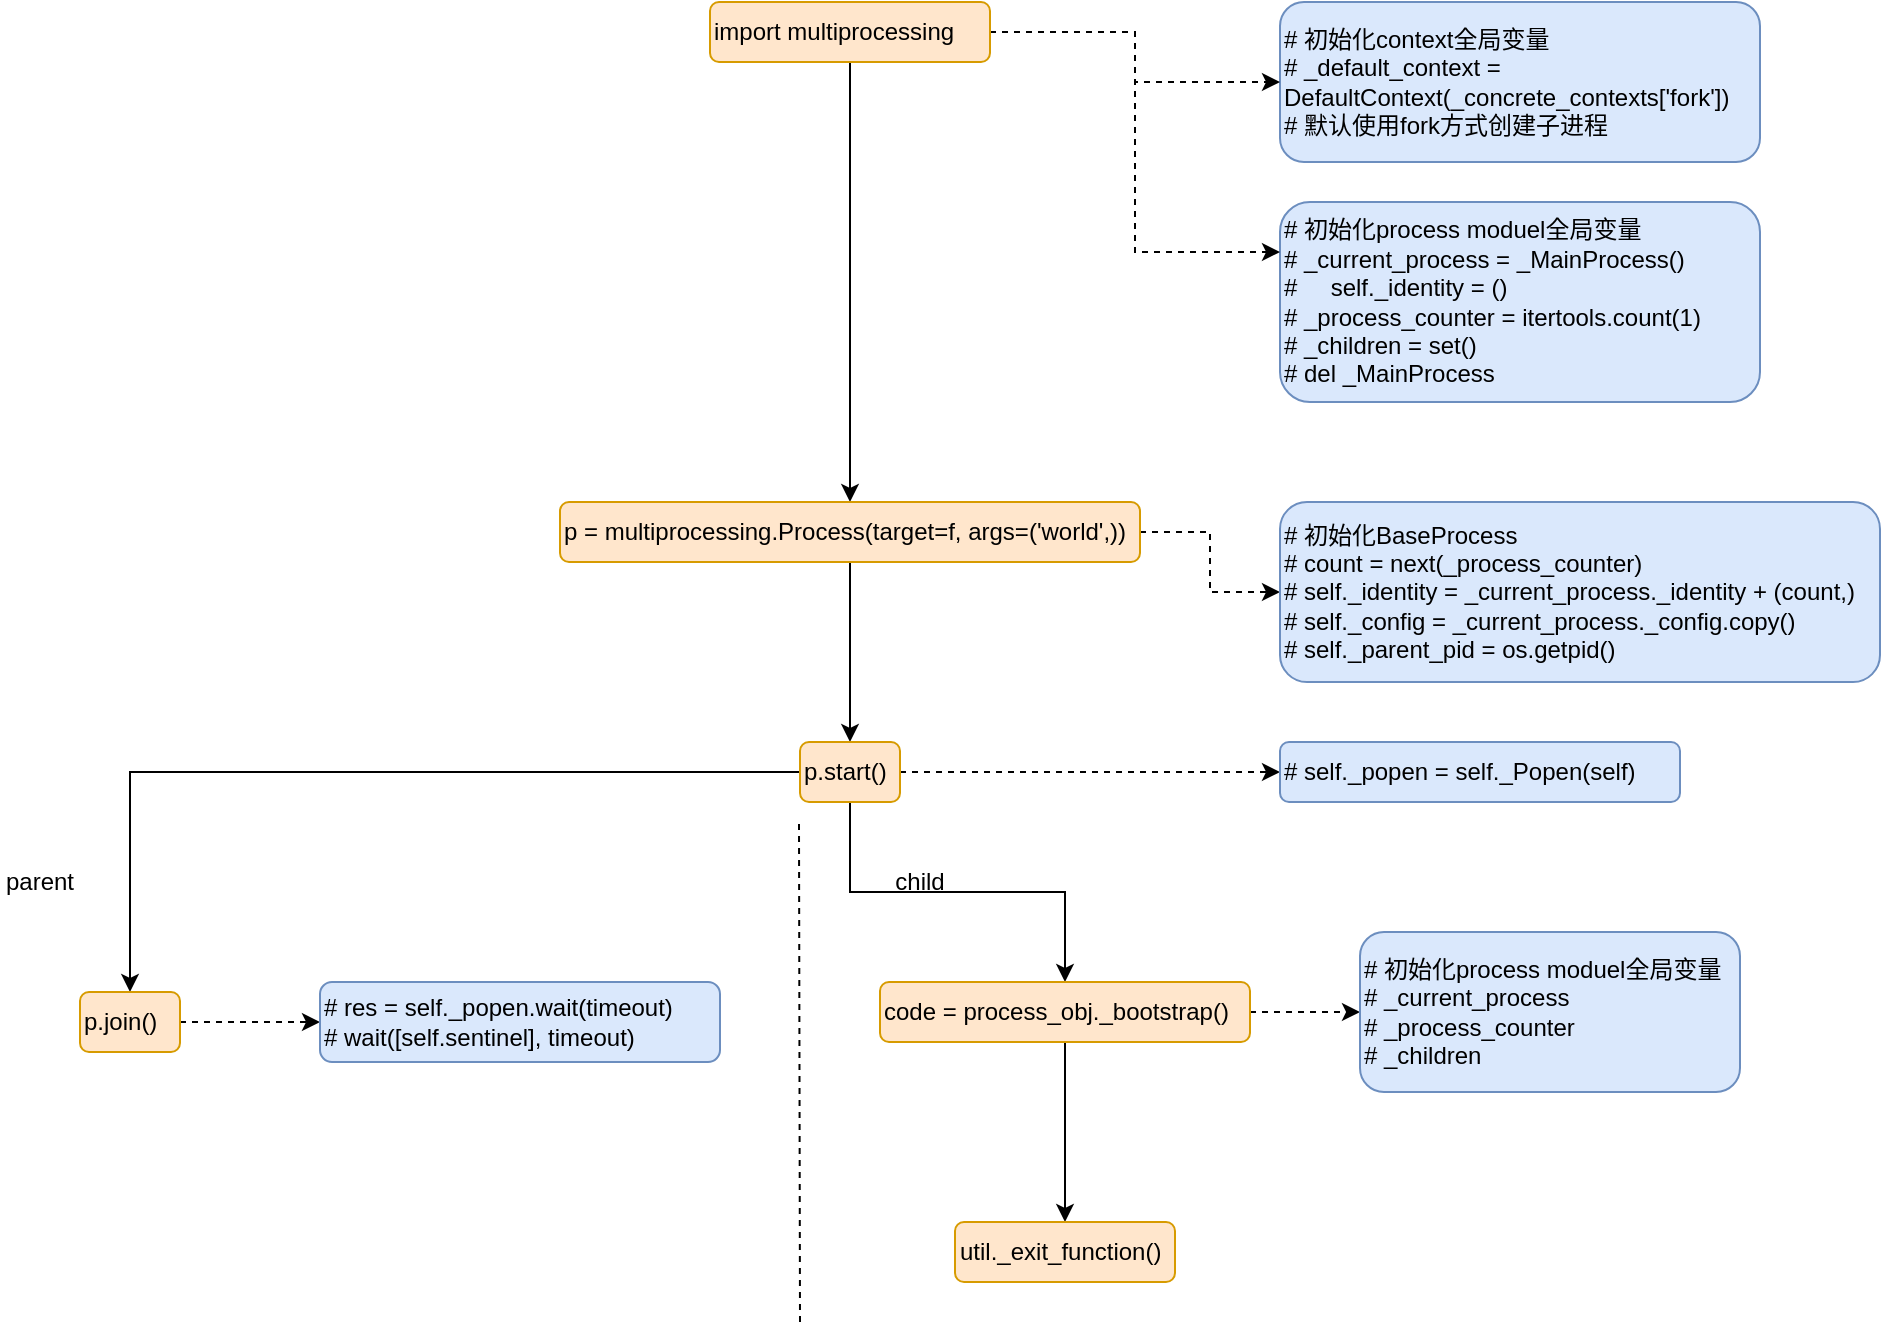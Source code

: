 <mxfile pages="1" version="11.2.5" type="device"><diagram id="03MghhJWdOX_0huFTc74" name="Page-1"><mxGraphModel dx="1956" dy="862" grid="1" gridSize="10" guides="1" tooltips="1" connect="1" arrows="1" fold="1" page="1" pageScale="1" pageWidth="850" pageHeight="1100" math="0" shadow="0"><root><mxCell id="0"/><mxCell id="1" parent="0"/><mxCell id="xFC0rEvO9GY3UEVgxLpt-2" value="&lt;div&gt;&lt;span&gt;# 初始化context全局变量&lt;/span&gt;&lt;br&gt;&lt;/div&gt;&lt;div&gt;# _default_context = DefaultContext(_concrete_contexts['fork'])&lt;/div&gt;&lt;div&gt;# 默认使用fork方式创建子进程&lt;/div&gt;" style="rounded=1;whiteSpace=wrap;html=1;align=left;fillColor=#dae8fc;strokeColor=#6c8ebf;" parent="1" vertex="1"><mxGeometry x="480" y="110" width="240" height="80" as="geometry"/></mxCell><mxCell id="xFC0rEvO9GY3UEVgxLpt-3" value="&lt;div&gt;# 初始化process moduel全局变量&lt;/div&gt;&lt;div&gt;# _current_process = _MainProcess()&lt;/div&gt;&lt;div&gt;#&amp;nbsp; &amp;nbsp; &amp;nbsp;self._identity = ()&lt;/div&gt;&lt;div&gt;# _process_counter = itertools.count(1)&lt;/div&gt;&lt;div&gt;# _children = set()&lt;/div&gt;&lt;div&gt;# del _MainProcess&lt;/div&gt;" style="rounded=1;whiteSpace=wrap;html=1;align=left;fillColor=#dae8fc;strokeColor=#6c8ebf;" parent="1" vertex="1"><mxGeometry x="480" y="210" width="240" height="100" as="geometry"/></mxCell><mxCell id="xFC0rEvO9GY3UEVgxLpt-10" style="edgeStyle=orthogonalEdgeStyle;rounded=0;orthogonalLoop=1;jettySize=auto;html=1;" parent="1" source="xFC0rEvO9GY3UEVgxLpt-4" target="xFC0rEvO9GY3UEVgxLpt-5" edge="1"><mxGeometry relative="1" as="geometry"/></mxCell><mxCell id="xFC0rEvO9GY3UEVgxLpt-18" style="edgeStyle=orthogonalEdgeStyle;rounded=0;orthogonalLoop=1;jettySize=auto;html=1;dashed=1;" parent="1" source="xFC0rEvO9GY3UEVgxLpt-4" target="xFC0rEvO9GY3UEVgxLpt-2" edge="1"><mxGeometry relative="1" as="geometry"/></mxCell><mxCell id="xFC0rEvO9GY3UEVgxLpt-19" style="edgeStyle=orthogonalEdgeStyle;rounded=0;orthogonalLoop=1;jettySize=auto;html=1;entryX=0;entryY=0.25;entryDx=0;entryDy=0;dashed=1;" parent="1" source="xFC0rEvO9GY3UEVgxLpt-4" target="xFC0rEvO9GY3UEVgxLpt-3" edge="1"><mxGeometry relative="1" as="geometry"/></mxCell><mxCell id="xFC0rEvO9GY3UEVgxLpt-4" value="import multiprocessing" style="rounded=1;whiteSpace=wrap;html=1;align=left;fillColor=#ffe6cc;strokeColor=#d79b00;" parent="1" vertex="1"><mxGeometry x="195" y="110" width="140" height="30" as="geometry"/></mxCell><mxCell id="xFC0rEvO9GY3UEVgxLpt-9" style="edgeStyle=orthogonalEdgeStyle;rounded=0;orthogonalLoop=1;jettySize=auto;html=1;" parent="1" source="xFC0rEvO9GY3UEVgxLpt-5" target="xFC0rEvO9GY3UEVgxLpt-7" edge="1"><mxGeometry relative="1" as="geometry"/></mxCell><mxCell id="xFC0rEvO9GY3UEVgxLpt-20" style="edgeStyle=orthogonalEdgeStyle;rounded=0;orthogonalLoop=1;jettySize=auto;html=1;dashed=1;" parent="1" source="xFC0rEvO9GY3UEVgxLpt-5" target="xFC0rEvO9GY3UEVgxLpt-6" edge="1"><mxGeometry relative="1" as="geometry"/></mxCell><mxCell id="xFC0rEvO9GY3UEVgxLpt-5" value="p = multiprocessing.Process(target=f, args=('world',))" style="rounded=1;whiteSpace=wrap;html=1;align=left;fillColor=#ffe6cc;strokeColor=#d79b00;" parent="1" vertex="1"><mxGeometry x="120" y="360" width="290" height="30" as="geometry"/></mxCell><mxCell id="xFC0rEvO9GY3UEVgxLpt-6" value="&lt;div&gt;# 初始化BaseProcess&lt;/div&gt;&lt;div&gt;# count = next(_process_counter)&lt;/div&gt;&lt;div&gt;# self._identity = _current_process._identity + (count,)&lt;/div&gt;&lt;div&gt;# self._config = _current_process._config.copy()&lt;/div&gt;&lt;div&gt;# self._parent_pid = os.getpid()&lt;/div&gt;" style="rounded=1;whiteSpace=wrap;html=1;align=left;fillColor=#dae8fc;strokeColor=#6c8ebf;" parent="1" vertex="1"><mxGeometry x="480" y="360" width="300" height="90" as="geometry"/></mxCell><mxCell id="xFC0rEvO9GY3UEVgxLpt-12" style="edgeStyle=orthogonalEdgeStyle;rounded=0;orthogonalLoop=1;jettySize=auto;html=1;" parent="1" source="xFC0rEvO9GY3UEVgxLpt-7" target="xFC0rEvO9GY3UEVgxLpt-8" edge="1"><mxGeometry relative="1" as="geometry"><mxPoint x="210" y="540" as="sourcePoint"/><mxPoint x="-125" y="650" as="targetPoint"/></mxGeometry></mxCell><mxCell id="xFC0rEvO9GY3UEVgxLpt-21" style="edgeStyle=orthogonalEdgeStyle;rounded=0;orthogonalLoop=1;jettySize=auto;html=1;dashed=1;" parent="1" source="xFC0rEvO9GY3UEVgxLpt-7" target="xFC0rEvO9GY3UEVgxLpt-13" edge="1"><mxGeometry relative="1" as="geometry"/></mxCell><mxCell id="xFC0rEvO9GY3UEVgxLpt-29" style="edgeStyle=orthogonalEdgeStyle;rounded=0;orthogonalLoop=1;jettySize=auto;html=1;" parent="1" source="xFC0rEvO9GY3UEVgxLpt-7" target="xFC0rEvO9GY3UEVgxLpt-23" edge="1"><mxGeometry relative="1" as="geometry"/></mxCell><mxCell id="xFC0rEvO9GY3UEVgxLpt-7" value="p.start()" style="rounded=1;whiteSpace=wrap;html=1;align=left;fillColor=#ffe6cc;strokeColor=#d79b00;" parent="1" vertex="1"><mxGeometry x="240" y="480" width="50" height="30" as="geometry"/></mxCell><mxCell id="xFC0rEvO9GY3UEVgxLpt-22" style="edgeStyle=orthogonalEdgeStyle;rounded=0;orthogonalLoop=1;jettySize=auto;html=1;dashed=1;" parent="1" source="xFC0rEvO9GY3UEVgxLpt-8" target="xFC0rEvO9GY3UEVgxLpt-16" edge="1"><mxGeometry relative="1" as="geometry"/></mxCell><mxCell id="xFC0rEvO9GY3UEVgxLpt-8" value="p.join()" style="rounded=1;whiteSpace=wrap;html=1;align=left;fillColor=#ffe6cc;strokeColor=#d79b00;" parent="1" vertex="1"><mxGeometry x="-120" y="605" width="50" height="30" as="geometry"/></mxCell><mxCell id="xFC0rEvO9GY3UEVgxLpt-13" value="&lt;div&gt;# self._popen = self._Popen(self)&lt;/div&gt;" style="rounded=1;whiteSpace=wrap;html=1;align=left;fillColor=#dae8fc;strokeColor=#6c8ebf;direction=west;" parent="1" vertex="1"><mxGeometry x="480" y="480" width="200" height="30" as="geometry"/></mxCell><mxCell id="xFC0rEvO9GY3UEVgxLpt-16" value="&lt;div&gt;# res = self._popen.wait(timeout)&lt;/div&gt;&lt;div&gt;# wait([self.sentinel], timeout)&lt;/div&gt;" style="rounded=1;whiteSpace=wrap;html=1;align=left;fillColor=#dae8fc;strokeColor=#6c8ebf;direction=west;" parent="1" vertex="1"><mxGeometry y="600" width="200" height="40" as="geometry"/></mxCell><mxCell id="xFC0rEvO9GY3UEVgxLpt-31" style="edgeStyle=orthogonalEdgeStyle;rounded=0;orthogonalLoop=1;jettySize=auto;html=1;" parent="1" source="xFC0rEvO9GY3UEVgxLpt-23" target="xFC0rEvO9GY3UEVgxLpt-30" edge="1"><mxGeometry relative="1" as="geometry"/></mxCell><mxCell id="xFC0rEvO9GY3UEVgxLpt-33" style="edgeStyle=orthogonalEdgeStyle;rounded=0;orthogonalLoop=1;jettySize=auto;html=1;dashed=1;" parent="1" source="xFC0rEvO9GY3UEVgxLpt-23" target="xFC0rEvO9GY3UEVgxLpt-32" edge="1"><mxGeometry relative="1" as="geometry"/></mxCell><mxCell id="xFC0rEvO9GY3UEVgxLpt-23" value="code = process_obj._bootstrap()" style="rounded=1;whiteSpace=wrap;html=1;align=left;fillColor=#ffe6cc;strokeColor=#d79b00;" parent="1" vertex="1"><mxGeometry x="280" y="600" width="185" height="30" as="geometry"/></mxCell><mxCell id="xFC0rEvO9GY3UEVgxLpt-26" value="" style="endArrow=none;dashed=1;html=1;" parent="1" edge="1"><mxGeometry width="50" height="50" relative="1" as="geometry"><mxPoint x="240" y="770" as="sourcePoint"/><mxPoint x="239.5" y="520" as="targetPoint"/></mxGeometry></mxCell><mxCell id="xFC0rEvO9GY3UEVgxLpt-27" value="child" style="text;html=1;strokeColor=none;fillColor=none;align=center;verticalAlign=middle;whiteSpace=wrap;rounded=0;dashed=1;" parent="1" vertex="1"><mxGeometry x="280" y="540" width="40" height="20" as="geometry"/></mxCell><mxCell id="xFC0rEvO9GY3UEVgxLpt-28" value="parent" style="text;html=1;strokeColor=none;fillColor=none;align=center;verticalAlign=middle;whiteSpace=wrap;rounded=0;dashed=1;" parent="1" vertex="1"><mxGeometry x="-160" y="540" width="40" height="20" as="geometry"/></mxCell><mxCell id="xFC0rEvO9GY3UEVgxLpt-30" value="util._exit_function()" style="rounded=1;whiteSpace=wrap;html=1;align=left;fillColor=#ffe6cc;strokeColor=#d79b00;" parent="1" vertex="1"><mxGeometry x="317.5" y="720" width="110" height="30" as="geometry"/></mxCell><mxCell id="xFC0rEvO9GY3UEVgxLpt-32" value="&lt;div&gt;# 初始化process moduel全局变量&lt;/div&gt;&lt;div&gt;# _current_process&lt;/div&gt;# _process_counter&lt;br&gt;# _children" style="rounded=1;whiteSpace=wrap;html=1;align=left;fillColor=#dae8fc;strokeColor=#6c8ebf;" parent="1" vertex="1"><mxGeometry x="520" y="575" width="190" height="80" as="geometry"/></mxCell></root></mxGraphModel></diagram></mxfile>